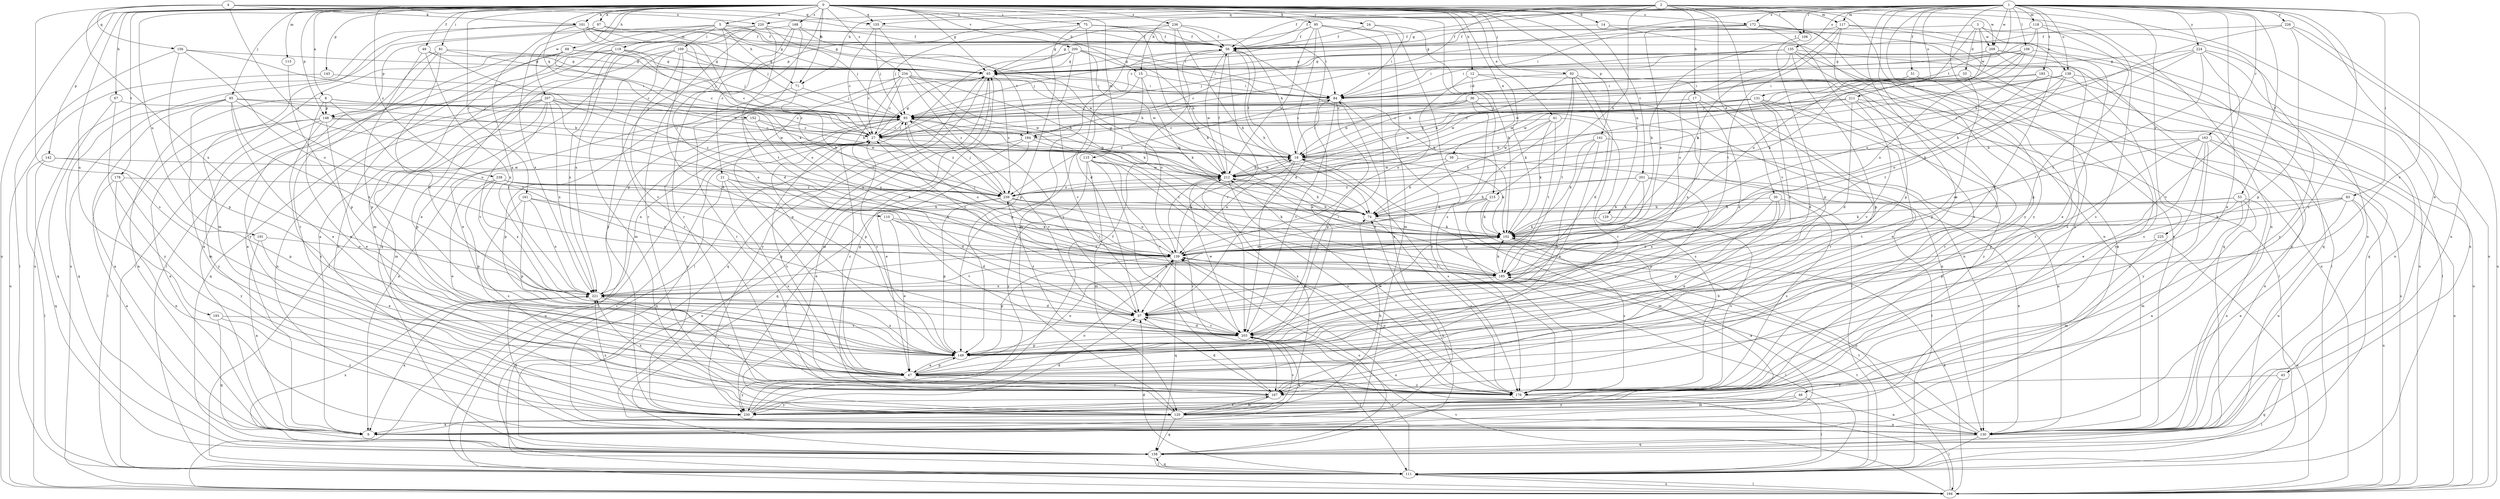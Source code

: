 strict digraph  {
0;
1;
2;
3;
4;
5;
8;
9;
12;
14;
15;
17;
18;
21;
24;
27;
30;
33;
36;
37;
39;
41;
43;
46;
47;
49;
51;
53;
56;
65;
67;
68;
71;
74;
75;
81;
83;
84;
85;
92;
93;
95;
97;
101;
102;
106;
108;
109;
110;
111;
113;
115;
117;
118;
119;
120;
129;
130;
131;
135;
138;
139;
141;
142;
143;
148;
149;
152;
155;
156;
158;
161;
163;
167;
168;
172;
176;
178;
183;
184;
185;
191;
193;
194;
200;
201;
203;
207;
209;
211;
212;
215;
220;
221;
224;
225;
226;
230;
234;
236;
238;
239;
0 -> 5  [label=a];
0 -> 8  [label=a];
0 -> 12  [label=b];
0 -> 14  [label=b];
0 -> 15  [label=b];
0 -> 21  [label=c];
0 -> 24  [label=c];
0 -> 39  [label=e];
0 -> 41  [label=e];
0 -> 49  [label=f];
0 -> 65  [label=g];
0 -> 67  [label=h];
0 -> 68  [label=h];
0 -> 71  [label=h];
0 -> 75  [label=i];
0 -> 81  [label=i];
0 -> 85  [label=j];
0 -> 92  [label=j];
0 -> 95  [label=k];
0 -> 97  [label=k];
0 -> 101  [label=k];
0 -> 113  [label=m];
0 -> 115  [label=m];
0 -> 117  [label=m];
0 -> 129  [label=n];
0 -> 141  [label=p];
0 -> 142  [label=p];
0 -> 143  [label=p];
0 -> 148  [label=p];
0 -> 152  [label=q];
0 -> 155  [label=q];
0 -> 161  [label=r];
0 -> 168  [label=s];
0 -> 172  [label=s];
0 -> 178  [label=t];
0 -> 191  [label=u];
0 -> 193  [label=u];
0 -> 194  [label=u];
0 -> 200  [label=v];
0 -> 201  [label=v];
0 -> 207  [label=w];
0 -> 209  [label=w];
0 -> 215  [label=x];
0 -> 234  [label=z];
0 -> 236  [label=z];
0 -> 238  [label=z];
1 -> 9  [label=a];
1 -> 27  [label=c];
1 -> 43  [label=e];
1 -> 46  [label=e];
1 -> 47  [label=e];
1 -> 51  [label=f];
1 -> 53  [label=f];
1 -> 56  [label=f];
1 -> 65  [label=g];
1 -> 83  [label=i];
1 -> 106  [label=l];
1 -> 108  [label=l];
1 -> 117  [label=m];
1 -> 118  [label=m];
1 -> 131  [label=o];
1 -> 135  [label=o];
1 -> 138  [label=o];
1 -> 155  [label=q];
1 -> 163  [label=r];
1 -> 167  [label=r];
1 -> 172  [label=s];
1 -> 176  [label=s];
1 -> 183  [label=t];
1 -> 184  [label=t];
1 -> 203  [label=v];
1 -> 209  [label=w];
1 -> 224  [label=y];
1 -> 225  [label=y];
1 -> 226  [label=y];
1 -> 230  [label=y];
2 -> 15  [label=b];
2 -> 17  [label=b];
2 -> 30  [label=d];
2 -> 56  [label=f];
2 -> 71  [label=h];
2 -> 108  [label=l];
2 -> 130  [label=n];
2 -> 148  [label=p];
2 -> 184  [label=t];
2 -> 194  [label=u];
2 -> 203  [label=v];
2 -> 215  [label=x];
2 -> 220  [label=x];
2 -> 230  [label=y];
3 -> 33  [label=d];
3 -> 84  [label=i];
3 -> 130  [label=n];
3 -> 138  [label=o];
3 -> 139  [label=o];
3 -> 209  [label=w];
3 -> 211  [label=w];
4 -> 56  [label=f];
4 -> 101  [label=k];
4 -> 155  [label=q];
4 -> 156  [label=q];
4 -> 176  [label=s];
4 -> 220  [label=x];
4 -> 221  [label=x];
4 -> 239  [label=z];
5 -> 56  [label=f];
5 -> 71  [label=h];
5 -> 93  [label=j];
5 -> 109  [label=l];
5 -> 110  [label=l];
5 -> 119  [label=m];
5 -> 120  [label=m];
5 -> 148  [label=p];
5 -> 184  [label=t];
8 -> 9  [label=a];
8 -> 27  [label=c];
8 -> 47  [label=e];
8 -> 148  [label=p];
8 -> 184  [label=t];
8 -> 185  [label=t];
12 -> 36  [label=d];
12 -> 102  [label=k];
12 -> 130  [label=n];
12 -> 139  [label=o];
14 -> 56  [label=f];
14 -> 130  [label=n];
14 -> 194  [label=u];
15 -> 84  [label=i];
15 -> 102  [label=k];
15 -> 139  [label=o];
15 -> 149  [label=p];
17 -> 37  [label=d];
17 -> 93  [label=j];
17 -> 167  [label=r];
17 -> 221  [label=x];
18 -> 56  [label=f];
18 -> 84  [label=i];
18 -> 102  [label=k];
18 -> 139  [label=o];
18 -> 176  [label=s];
18 -> 203  [label=v];
18 -> 212  [label=w];
21 -> 37  [label=d];
21 -> 47  [label=e];
21 -> 130  [label=n];
21 -> 176  [label=s];
21 -> 239  [label=z];
24 -> 56  [label=f];
24 -> 84  [label=i];
24 -> 102  [label=k];
27 -> 18  [label=b];
27 -> 65  [label=g];
27 -> 93  [label=j];
27 -> 139  [label=o];
27 -> 176  [label=s];
27 -> 194  [label=u];
27 -> 221  [label=x];
30 -> 47  [label=e];
30 -> 74  [label=h];
30 -> 149  [label=p];
30 -> 176  [label=s];
30 -> 221  [label=x];
33 -> 84  [label=i];
33 -> 149  [label=p];
33 -> 212  [label=w];
33 -> 230  [label=y];
36 -> 18  [label=b];
36 -> 27  [label=c];
36 -> 93  [label=j];
36 -> 111  [label=l];
36 -> 130  [label=n];
36 -> 176  [label=s];
37 -> 93  [label=j];
37 -> 203  [label=v];
39 -> 74  [label=h];
39 -> 111  [label=l];
39 -> 212  [label=w];
41 -> 27  [label=c];
41 -> 74  [label=h];
41 -> 102  [label=k];
41 -> 176  [label=s];
41 -> 185  [label=t];
41 -> 212  [label=w];
43 -> 111  [label=l];
43 -> 158  [label=q];
43 -> 167  [label=r];
46 -> 111  [label=l];
46 -> 120  [label=m];
46 -> 230  [label=y];
47 -> 27  [label=c];
47 -> 139  [label=o];
47 -> 149  [label=p];
47 -> 167  [label=r];
47 -> 176  [label=s];
47 -> 230  [label=y];
49 -> 65  [label=g];
49 -> 149  [label=p];
49 -> 212  [label=w];
49 -> 221  [label=x];
51 -> 27  [label=c];
51 -> 84  [label=i];
51 -> 111  [label=l];
51 -> 167  [label=r];
53 -> 9  [label=a];
53 -> 74  [label=h];
53 -> 102  [label=k];
53 -> 120  [label=m];
53 -> 130  [label=n];
53 -> 149  [label=p];
56 -> 65  [label=g];
56 -> 74  [label=h];
56 -> 93  [label=j];
56 -> 102  [label=k];
56 -> 203  [label=v];
56 -> 212  [label=w];
65 -> 84  [label=i];
65 -> 120  [label=m];
65 -> 158  [label=q];
65 -> 230  [label=y];
65 -> 239  [label=z];
67 -> 93  [label=j];
67 -> 158  [label=q];
67 -> 230  [label=y];
68 -> 9  [label=a];
68 -> 65  [label=g];
68 -> 93  [label=j];
68 -> 111  [label=l];
68 -> 130  [label=n];
68 -> 139  [label=o];
71 -> 47  [label=e];
71 -> 74  [label=h];
71 -> 93  [label=j];
74 -> 102  [label=k];
74 -> 176  [label=s];
75 -> 37  [label=d];
75 -> 56  [label=f];
75 -> 74  [label=h];
75 -> 84  [label=i];
75 -> 93  [label=j];
75 -> 149  [label=p];
81 -> 27  [label=c];
81 -> 37  [label=d];
81 -> 65  [label=g];
81 -> 167  [label=r];
81 -> 230  [label=y];
83 -> 9  [label=a];
83 -> 74  [label=h];
83 -> 102  [label=k];
83 -> 130  [label=n];
83 -> 185  [label=t];
83 -> 194  [label=u];
84 -> 93  [label=j];
84 -> 149  [label=p];
84 -> 176  [label=s];
84 -> 203  [label=v];
84 -> 239  [label=z];
85 -> 9  [label=a];
85 -> 18  [label=b];
85 -> 47  [label=e];
85 -> 93  [label=j];
85 -> 120  [label=m];
85 -> 139  [label=o];
85 -> 158  [label=q];
85 -> 221  [label=x];
92 -> 18  [label=b];
92 -> 37  [label=d];
92 -> 84  [label=i];
92 -> 111  [label=l];
92 -> 139  [label=o];
92 -> 167  [label=r];
92 -> 185  [label=t];
93 -> 9  [label=a];
93 -> 27  [label=c];
93 -> 149  [label=p];
93 -> 185  [label=t];
93 -> 203  [label=v];
93 -> 230  [label=y];
93 -> 239  [label=z];
95 -> 9  [label=a];
95 -> 37  [label=d];
95 -> 47  [label=e];
95 -> 56  [label=f];
95 -> 65  [label=g];
95 -> 120  [label=m];
95 -> 176  [label=s];
95 -> 212  [label=w];
97 -> 56  [label=f];
97 -> 65  [label=g];
97 -> 194  [label=u];
97 -> 221  [label=x];
101 -> 56  [label=f];
101 -> 84  [label=i];
101 -> 93  [label=j];
101 -> 102  [label=k];
101 -> 120  [label=m];
101 -> 194  [label=u];
101 -> 221  [label=x];
101 -> 239  [label=z];
102 -> 9  [label=a];
102 -> 139  [label=o];
102 -> 176  [label=s];
102 -> 203  [label=v];
106 -> 47  [label=e];
106 -> 65  [label=g];
106 -> 84  [label=i];
106 -> 139  [label=o];
106 -> 212  [label=w];
106 -> 239  [label=z];
108 -> 102  [label=k];
108 -> 149  [label=p];
109 -> 37  [label=d];
109 -> 65  [label=g];
109 -> 84  [label=i];
109 -> 111  [label=l];
109 -> 120  [label=m];
109 -> 176  [label=s];
109 -> 203  [label=v];
110 -> 37  [label=d];
110 -> 47  [label=e];
110 -> 102  [label=k];
110 -> 203  [label=v];
111 -> 27  [label=c];
111 -> 37  [label=d];
111 -> 158  [label=q];
111 -> 185  [label=t];
111 -> 194  [label=u];
111 -> 203  [label=v];
113 -> 149  [label=p];
115 -> 120  [label=m];
115 -> 167  [label=r];
115 -> 176  [label=s];
115 -> 203  [label=v];
115 -> 212  [label=w];
115 -> 230  [label=y];
117 -> 56  [label=f];
117 -> 102  [label=k];
117 -> 149  [label=p];
117 -> 158  [label=q];
117 -> 185  [label=t];
117 -> 194  [label=u];
118 -> 56  [label=f];
118 -> 93  [label=j];
118 -> 139  [label=o];
118 -> 149  [label=p];
118 -> 176  [label=s];
119 -> 9  [label=a];
119 -> 27  [label=c];
119 -> 47  [label=e];
119 -> 65  [label=g];
119 -> 93  [label=j];
119 -> 111  [label=l];
119 -> 221  [label=x];
120 -> 9  [label=a];
120 -> 65  [label=g];
120 -> 74  [label=h];
120 -> 130  [label=n];
120 -> 158  [label=q];
120 -> 167  [label=r];
120 -> 203  [label=v];
129 -> 102  [label=k];
129 -> 176  [label=s];
130 -> 18  [label=b];
130 -> 65  [label=g];
130 -> 111  [label=l];
130 -> 158  [label=q];
130 -> 185  [label=t];
130 -> 221  [label=x];
131 -> 18  [label=b];
131 -> 27  [label=c];
131 -> 37  [label=d];
131 -> 47  [label=e];
131 -> 93  [label=j];
131 -> 212  [label=w];
131 -> 221  [label=x];
131 -> 230  [label=y];
135 -> 9  [label=a];
135 -> 27  [label=c];
135 -> 65  [label=g];
135 -> 93  [label=j];
135 -> 111  [label=l];
135 -> 130  [label=n];
135 -> 139  [label=o];
135 -> 149  [label=p];
138 -> 84  [label=i];
138 -> 102  [label=k];
138 -> 130  [label=n];
138 -> 176  [label=s];
138 -> 185  [label=t];
138 -> 212  [label=w];
138 -> 239  [label=z];
139 -> 18  [label=b];
139 -> 37  [label=d];
139 -> 93  [label=j];
139 -> 149  [label=p];
139 -> 158  [label=q];
139 -> 185  [label=t];
141 -> 18  [label=b];
141 -> 47  [label=e];
141 -> 102  [label=k];
141 -> 130  [label=n];
141 -> 149  [label=p];
142 -> 111  [label=l];
142 -> 149  [label=p];
142 -> 158  [label=q];
142 -> 212  [label=w];
143 -> 84  [label=i];
143 -> 194  [label=u];
148 -> 9  [label=a];
148 -> 27  [label=c];
148 -> 47  [label=e];
148 -> 111  [label=l];
148 -> 176  [label=s];
148 -> 212  [label=w];
148 -> 230  [label=y];
149 -> 27  [label=c];
149 -> 47  [label=e];
149 -> 221  [label=x];
152 -> 18  [label=b];
152 -> 27  [label=c];
152 -> 139  [label=o];
152 -> 149  [label=p];
155 -> 27  [label=c];
155 -> 56  [label=f];
155 -> 74  [label=h];
155 -> 93  [label=j];
156 -> 27  [label=c];
156 -> 65  [label=g];
156 -> 111  [label=l];
156 -> 139  [label=o];
156 -> 149  [label=p];
158 -> 74  [label=h];
158 -> 111  [label=l];
158 -> 139  [label=o];
158 -> 221  [label=x];
161 -> 74  [label=h];
161 -> 139  [label=o];
161 -> 149  [label=p];
161 -> 176  [label=s];
161 -> 221  [label=x];
163 -> 18  [label=b];
163 -> 47  [label=e];
163 -> 130  [label=n];
163 -> 139  [label=o];
163 -> 149  [label=p];
163 -> 176  [label=s];
163 -> 194  [label=u];
163 -> 230  [label=y];
167 -> 37  [label=d];
167 -> 120  [label=m];
167 -> 212  [label=w];
167 -> 221  [label=x];
167 -> 230  [label=y];
168 -> 56  [label=f];
168 -> 158  [label=q];
168 -> 167  [label=r];
168 -> 185  [label=t];
168 -> 212  [label=w];
168 -> 230  [label=y];
172 -> 56  [label=f];
172 -> 65  [label=g];
172 -> 130  [label=n];
172 -> 139  [label=o];
172 -> 158  [label=q];
172 -> 176  [label=s];
176 -> 130  [label=n];
176 -> 139  [label=o];
176 -> 212  [label=w];
178 -> 9  [label=a];
178 -> 130  [label=n];
178 -> 230  [label=y];
178 -> 239  [label=z];
183 -> 84  [label=i];
183 -> 139  [label=o];
183 -> 194  [label=u];
183 -> 212  [label=w];
184 -> 18  [label=b];
184 -> 47  [label=e];
184 -> 158  [label=q];
184 -> 185  [label=t];
184 -> 194  [label=u];
185 -> 27  [label=c];
185 -> 102  [label=k];
185 -> 111  [label=l];
185 -> 212  [label=w];
185 -> 221  [label=x];
191 -> 9  [label=a];
191 -> 47  [label=e];
191 -> 139  [label=o];
193 -> 158  [label=q];
193 -> 203  [label=v];
193 -> 230  [label=y];
194 -> 93  [label=j];
194 -> 102  [label=k];
194 -> 111  [label=l];
194 -> 139  [label=o];
194 -> 203  [label=v];
200 -> 18  [label=b];
200 -> 27  [label=c];
200 -> 65  [label=g];
200 -> 84  [label=i];
200 -> 111  [label=l];
200 -> 203  [label=v];
200 -> 212  [label=w];
201 -> 74  [label=h];
201 -> 102  [label=k];
201 -> 130  [label=n];
201 -> 149  [label=p];
201 -> 185  [label=t];
201 -> 239  [label=z];
203 -> 9  [label=a];
203 -> 37  [label=d];
203 -> 84  [label=i];
203 -> 111  [label=l];
203 -> 149  [label=p];
203 -> 212  [label=w];
203 -> 239  [label=z];
207 -> 93  [label=j];
207 -> 120  [label=m];
207 -> 130  [label=n];
207 -> 139  [label=o];
207 -> 149  [label=p];
207 -> 158  [label=q];
207 -> 203  [label=v];
207 -> 212  [label=w];
207 -> 221  [label=x];
207 -> 239  [label=z];
209 -> 37  [label=d];
209 -> 65  [label=g];
209 -> 84  [label=i];
209 -> 102  [label=k];
209 -> 158  [label=q];
209 -> 176  [label=s];
211 -> 18  [label=b];
211 -> 27  [label=c];
211 -> 37  [label=d];
211 -> 93  [label=j];
211 -> 167  [label=r];
211 -> 194  [label=u];
211 -> 203  [label=v];
212 -> 18  [label=b];
212 -> 56  [label=f];
212 -> 65  [label=g];
212 -> 74  [label=h];
212 -> 167  [label=r];
212 -> 176  [label=s];
212 -> 239  [label=z];
215 -> 74  [label=h];
215 -> 102  [label=k];
215 -> 120  [label=m];
215 -> 194  [label=u];
215 -> 221  [label=x];
220 -> 9  [label=a];
220 -> 37  [label=d];
220 -> 56  [label=f];
220 -> 65  [label=g];
220 -> 167  [label=r];
220 -> 221  [label=x];
221 -> 9  [label=a];
221 -> 37  [label=d];
221 -> 65  [label=g];
221 -> 102  [label=k];
221 -> 176  [label=s];
224 -> 18  [label=b];
224 -> 65  [label=g];
224 -> 74  [label=h];
224 -> 130  [label=n];
224 -> 185  [label=t];
224 -> 203  [label=v];
224 -> 230  [label=y];
225 -> 120  [label=m];
225 -> 139  [label=o];
225 -> 194  [label=u];
226 -> 56  [label=f];
226 -> 130  [label=n];
226 -> 149  [label=p];
226 -> 194  [label=u];
226 -> 239  [label=z];
230 -> 37  [label=d];
230 -> 56  [label=f];
230 -> 139  [label=o];
230 -> 221  [label=x];
234 -> 18  [label=b];
234 -> 27  [label=c];
234 -> 84  [label=i];
234 -> 102  [label=k];
234 -> 139  [label=o];
234 -> 149  [label=p];
234 -> 167  [label=r];
234 -> 212  [label=w];
234 -> 239  [label=z];
236 -> 18  [label=b];
236 -> 56  [label=f];
236 -> 65  [label=g];
236 -> 74  [label=h];
236 -> 102  [label=k];
236 -> 120  [label=m];
238 -> 47  [label=e];
238 -> 74  [label=h];
238 -> 139  [label=o];
238 -> 149  [label=p];
238 -> 221  [label=x];
238 -> 239  [label=z];
239 -> 74  [label=h];
239 -> 93  [label=j];
239 -> 102  [label=k];
239 -> 139  [label=o];
239 -> 149  [label=p];
239 -> 185  [label=t];
239 -> 230  [label=y];
}
